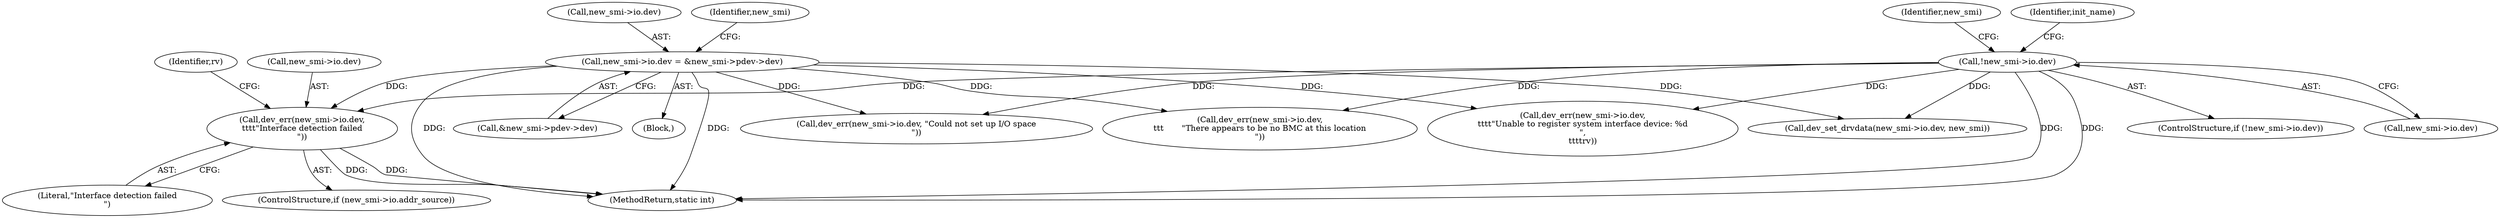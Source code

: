 digraph "0_linux_401e7e88d4ef80188ffa07095ac00456f901b8c4@pointer" {
"1000335" [label="(Call,dev_err(new_smi->io.dev,\n\t\t\t\t\"Interface detection failed\n\"))"];
"1000240" [label="(Call,new_smi->io.dev = &new_smi->pdev->dev)"];
"1000203" [label="(Call,!new_smi->io.dev)"];
"1000246" [label="(Call,&new_smi->pdev->dev)"];
"1000360" [label="(Call,dev_err(new_smi->io.dev,\n\t\t\t       \"There appears to be no BMC at this location\n\"))"];
"1000202" [label="(ControlStructure,if (!new_smi->io.dev))"];
"1000275" [label="(Identifier,new_smi)"];
"1000341" [label="(Literal,\"Interface detection failed\n\")"];
"1000335" [label="(Call,dev_err(new_smi->io.dev,\n\t\t\t\t\"Interface detection failed\n\"))"];
"1000209" [label="(Block,)"];
"1000475" [label="(Call,dev_err(new_smi->io.dev,\n\t\t\t\t\"Unable to register system interface device: %d\n\",\n\t\t\t\trv))"];
"1000336" [label="(Call,new_smi->io.dev)"];
"1000241" [label="(Call,new_smi->io.dev)"];
"1000315" [label="(Call,dev_err(new_smi->io.dev, \"Could not set up I/O space\n\"))"];
"1000211" [label="(Identifier,init_name)"];
"1000204" [label="(Call,new_smi->io.dev)"];
"1000256" [label="(Identifier,new_smi)"];
"1000329" [label="(ControlStructure,if (new_smi->io.addr_source))"];
"1000240" [label="(Call,new_smi->io.dev = &new_smi->pdev->dev)"];
"1000343" [label="(Identifier,rv)"];
"1000603" [label="(MethodReturn,static int)"];
"1000489" [label="(Call,dev_set_drvdata(new_smi->io.dev, new_smi))"];
"1000203" [label="(Call,!new_smi->io.dev)"];
"1000335" -> "1000329"  [label="AST: "];
"1000335" -> "1000341"  [label="CFG: "];
"1000336" -> "1000335"  [label="AST: "];
"1000341" -> "1000335"  [label="AST: "];
"1000343" -> "1000335"  [label="CFG: "];
"1000335" -> "1000603"  [label="DDG: "];
"1000335" -> "1000603"  [label="DDG: "];
"1000240" -> "1000335"  [label="DDG: "];
"1000203" -> "1000335"  [label="DDG: "];
"1000240" -> "1000209"  [label="AST: "];
"1000240" -> "1000246"  [label="CFG: "];
"1000241" -> "1000240"  [label="AST: "];
"1000246" -> "1000240"  [label="AST: "];
"1000256" -> "1000240"  [label="CFG: "];
"1000240" -> "1000603"  [label="DDG: "];
"1000240" -> "1000603"  [label="DDG: "];
"1000240" -> "1000315"  [label="DDG: "];
"1000240" -> "1000360"  [label="DDG: "];
"1000240" -> "1000475"  [label="DDG: "];
"1000240" -> "1000489"  [label="DDG: "];
"1000203" -> "1000202"  [label="AST: "];
"1000203" -> "1000204"  [label="CFG: "];
"1000204" -> "1000203"  [label="AST: "];
"1000211" -> "1000203"  [label="CFG: "];
"1000275" -> "1000203"  [label="CFG: "];
"1000203" -> "1000603"  [label="DDG: "];
"1000203" -> "1000603"  [label="DDG: "];
"1000203" -> "1000315"  [label="DDG: "];
"1000203" -> "1000360"  [label="DDG: "];
"1000203" -> "1000475"  [label="DDG: "];
"1000203" -> "1000489"  [label="DDG: "];
}
